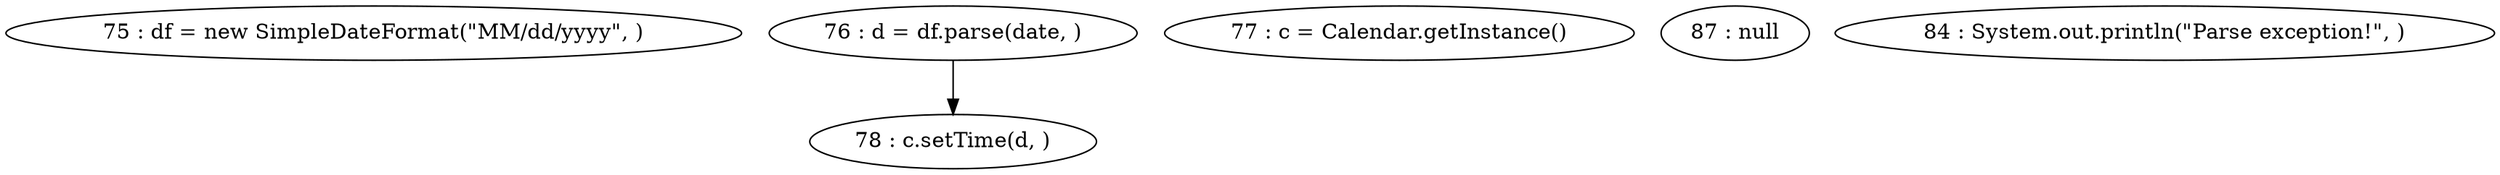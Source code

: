 digraph G {
"75 : df = new SimpleDateFormat(\"MM/dd/yyyy\", )"
"76 : d = df.parse(date, )"
"76 : d = df.parse(date, )" -> "78 : c.setTime(d, )"
"77 : c = Calendar.getInstance()"
"78 : c.setTime(d, )"
"87 : null"
"84 : System.out.println(\"Parse exception!\", )"
}